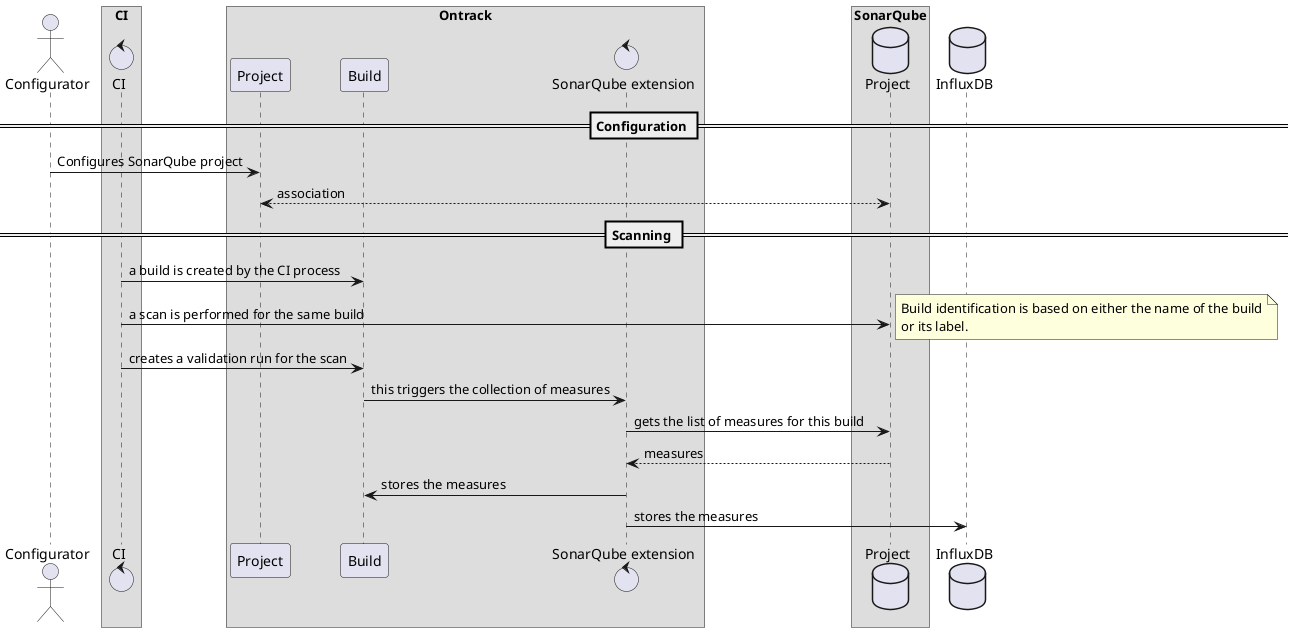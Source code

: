 @startuml

actor Configurator

box "CI"
    control CI
end box

box "Ontrack"
    participant Project
    participant Build
    control "SonarQube extension" as SonarQubeJob
end box

box "SonarQube"
    database Project as SonarQubeProject
end box

database InfluxDB

== Configuration ==

Configurator -> Project: Configures SonarQube project
Project <--> SonarQubeProject: association

== Scanning ==

CI -> Build: a build is created by the CI process
CI -> SonarQubeProject: a scan is performed for the same build
note right
    Build identification is based on either the name of the build
    or its label.
end note
CI -> Build: creates a validation run for the scan
Build -> SonarQubeJob: this triggers the collection of measures
SonarQubeJob -> SonarQubeProject: gets the list of measures for this build
SonarQubeProject --> SonarQubeJob: measures
SonarQubeJob -> Build: stores the measures
SonarQubeJob -> InfluxDB: stores the measures

@enduml